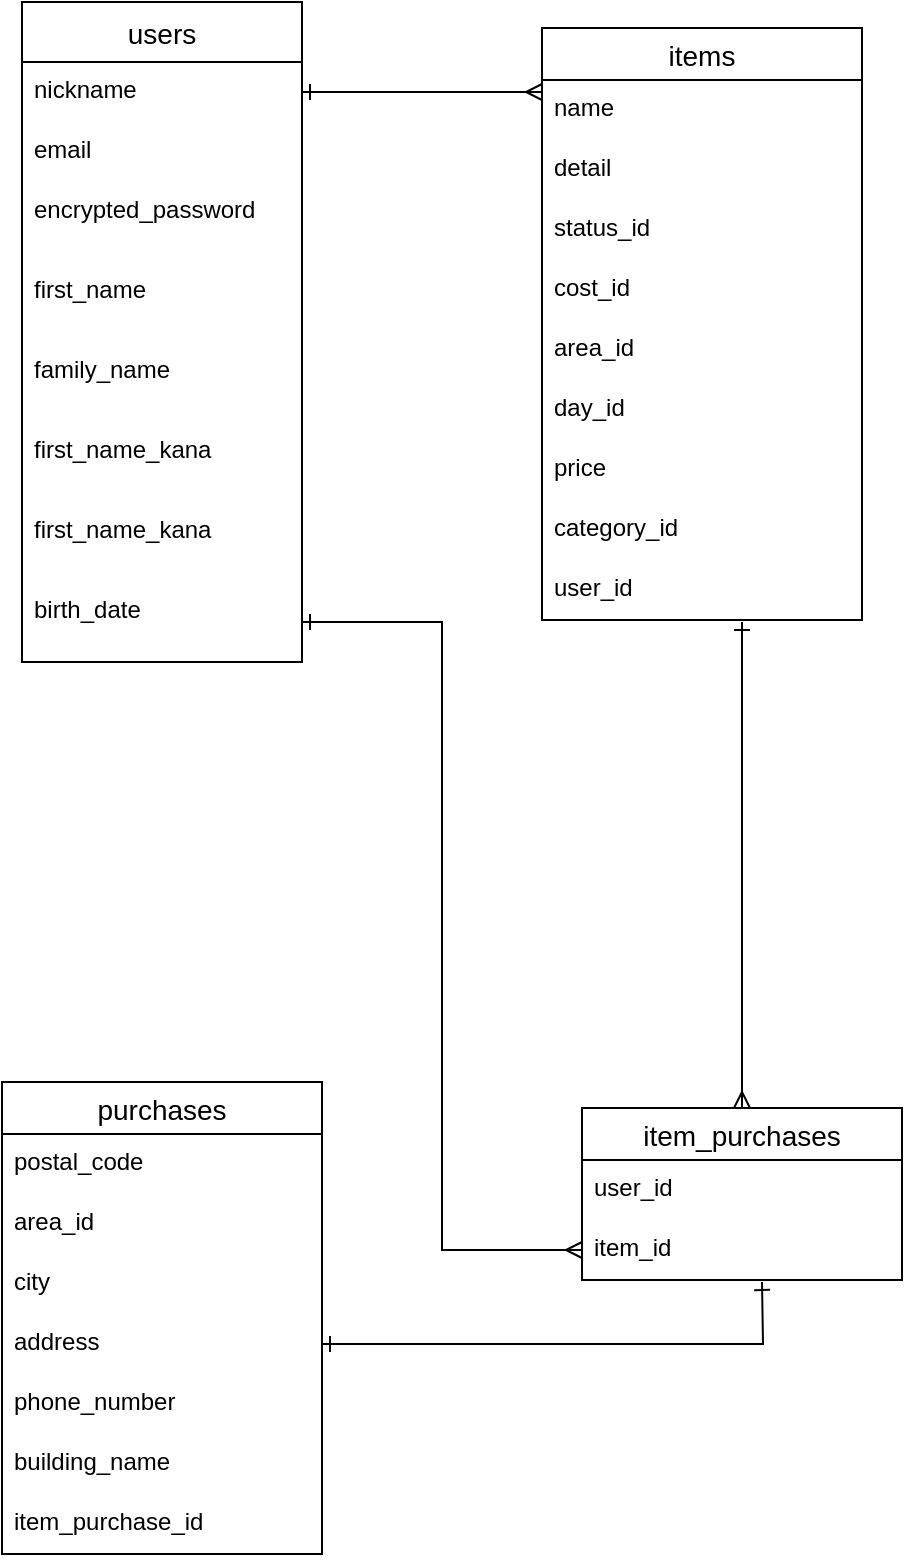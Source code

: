 <mxfile version="13.6.5">
    <diagram id="cyuo2D-ikub7eyAcqxsu" name="ページ1">
        <mxGraphModel dx="658" dy="680" grid="1" gridSize="10" guides="1" tooltips="1" connect="1" arrows="1" fold="1" page="1" pageScale="1" pageWidth="827" pageHeight="1169" math="0" shadow="0">
            <root>
                <mxCell id="0"/>
                <mxCell id="1" parent="0"/>
                <mxCell id="33" style="rounded=0;orthogonalLoop=1;jettySize=auto;html=1;exitX=1;exitY=0.5;exitDx=0;exitDy=0;startArrow=ERone;startFill=0;endArrow=ERmany;endFill=0;" parent="1" source="3" edge="1">
                    <mxGeometry relative="1" as="geometry">
                        <mxPoint x="360" y="85" as="targetPoint"/>
                    </mxGeometry>
                </mxCell>
                <mxCell id="2" value="users" style="swimlane;fontStyle=0;childLayout=stackLayout;horizontal=1;startSize=30;horizontalStack=0;resizeParent=1;resizeParentMax=0;resizeLast=0;collapsible=1;marginBottom=0;align=center;fontSize=14;" parent="1" vertex="1">
                    <mxGeometry x="100" y="40" width="140" height="330" as="geometry">
                        <mxRectangle x="100" y="40" width="50" height="26" as="alternateBounds"/>
                    </mxGeometry>
                </mxCell>
                <mxCell id="3" value="nickname" style="text;strokeColor=none;fillColor=none;spacingLeft=4;spacingRight=4;overflow=hidden;rotatable=0;points=[[0,0.5],[1,0.5]];portConstraint=eastwest;fontSize=12;" parent="2" vertex="1">
                    <mxGeometry y="30" width="140" height="30" as="geometry"/>
                </mxCell>
                <mxCell id="4" value="email" style="text;strokeColor=none;fillColor=none;spacingLeft=4;spacingRight=4;overflow=hidden;rotatable=0;points=[[0,0.5],[1,0.5]];portConstraint=eastwest;fontSize=12;" parent="2" vertex="1">
                    <mxGeometry y="60" width="140" height="30" as="geometry"/>
                </mxCell>
                <mxCell id="5" value="encrypted_password" style="text;strokeColor=none;fillColor=none;spacingLeft=4;spacingRight=4;overflow=hidden;rotatable=0;points=[[0,0.5],[1,0.5]];portConstraint=eastwest;fontSize=12;" parent="2" vertex="1">
                    <mxGeometry y="90" width="140" height="40" as="geometry"/>
                </mxCell>
                <mxCell id="29" value="first_name" style="text;strokeColor=none;fillColor=none;spacingLeft=4;spacingRight=4;overflow=hidden;rotatable=0;points=[[0,0.5],[1,0.5]];portConstraint=eastwest;fontSize=12;" parent="2" vertex="1">
                    <mxGeometry y="130" width="140" height="40" as="geometry"/>
                </mxCell>
                <mxCell id="30" value="family_name" style="text;strokeColor=none;fillColor=none;spacingLeft=4;spacingRight=4;overflow=hidden;rotatable=0;points=[[0,0.5],[1,0.5]];portConstraint=eastwest;fontSize=12;" parent="2" vertex="1">
                    <mxGeometry y="170" width="140" height="40" as="geometry"/>
                </mxCell>
                <mxCell id="65" value="first_name_kana" style="text;strokeColor=none;fillColor=none;spacingLeft=4;spacingRight=4;overflow=hidden;rotatable=0;points=[[0,0.5],[1,0.5]];portConstraint=eastwest;fontSize=12;" parent="2" vertex="1">
                    <mxGeometry y="210" width="140" height="40" as="geometry"/>
                </mxCell>
                <mxCell id="66" value="first_name_kana" style="text;strokeColor=none;fillColor=none;spacingLeft=4;spacingRight=4;overflow=hidden;rotatable=0;points=[[0,0.5],[1,0.5]];portConstraint=eastwest;fontSize=12;" parent="2" vertex="1">
                    <mxGeometry y="250" width="140" height="40" as="geometry"/>
                </mxCell>
                <mxCell id="67" value="birth_date" style="text;strokeColor=none;fillColor=none;spacingLeft=4;spacingRight=4;overflow=hidden;rotatable=0;points=[[0,0.5],[1,0.5]];portConstraint=eastwest;fontSize=12;" parent="2" vertex="1">
                    <mxGeometry y="290" width="140" height="40" as="geometry"/>
                </mxCell>
                <mxCell id="50" value="purchases" style="swimlane;fontStyle=0;childLayout=stackLayout;horizontal=1;startSize=26;horizontalStack=0;resizeParent=1;resizeParentMax=0;resizeLast=0;collapsible=1;marginBottom=0;align=center;fontSize=14;" parent="1" vertex="1">
                    <mxGeometry x="90" y="580" width="160" height="236" as="geometry"/>
                </mxCell>
                <mxCell id="51" value="postal_code" style="text;strokeColor=none;fillColor=none;spacingLeft=4;spacingRight=4;overflow=hidden;rotatable=0;points=[[0,0.5],[1,0.5]];portConstraint=eastwest;fontSize=12;" parent="50" vertex="1">
                    <mxGeometry y="26" width="160" height="30" as="geometry"/>
                </mxCell>
                <mxCell id="52" value="area_id" style="text;strokeColor=none;fillColor=none;spacingLeft=4;spacingRight=4;overflow=hidden;rotatable=0;points=[[0,0.5],[1,0.5]];portConstraint=eastwest;fontSize=12;" parent="50" vertex="1">
                    <mxGeometry y="56" width="160" height="30" as="geometry"/>
                </mxCell>
                <mxCell id="53" value="city" style="text;strokeColor=none;fillColor=none;spacingLeft=4;spacingRight=4;overflow=hidden;rotatable=0;points=[[0,0.5],[1,0.5]];portConstraint=eastwest;fontSize=12;" parent="50" vertex="1">
                    <mxGeometry y="86" width="160" height="30" as="geometry"/>
                </mxCell>
                <mxCell id="54" value="address" style="text;strokeColor=none;fillColor=none;spacingLeft=4;spacingRight=4;overflow=hidden;rotatable=0;points=[[0,0.5],[1,0.5]];portConstraint=eastwest;fontSize=12;" parent="50" vertex="1">
                    <mxGeometry y="116" width="160" height="30" as="geometry"/>
                </mxCell>
                <mxCell id="55" value="phone_number" style="text;strokeColor=none;fillColor=none;spacingLeft=4;spacingRight=4;overflow=hidden;rotatable=0;points=[[0,0.5],[1,0.5]];portConstraint=eastwest;fontSize=12;" parent="50" vertex="1">
                    <mxGeometry y="146" width="160" height="30" as="geometry"/>
                </mxCell>
                <mxCell id="56" value="building_name" style="text;strokeColor=none;fillColor=none;spacingLeft=4;spacingRight=4;overflow=hidden;rotatable=0;points=[[0,0.5],[1,0.5]];portConstraint=eastwest;fontSize=12;" parent="50" vertex="1">
                    <mxGeometry y="176" width="160" height="30" as="geometry"/>
                </mxCell>
                <mxCell id="69" value="item_purchase_id" style="text;strokeColor=none;fillColor=none;spacingLeft=4;spacingRight=4;overflow=hidden;rotatable=0;points=[[0,0.5],[1,0.5]];portConstraint=eastwest;fontSize=12;" parent="50" vertex="1">
                    <mxGeometry y="206" width="160" height="30" as="geometry"/>
                </mxCell>
                <mxCell id="PcwzT1pvwETykqPEjc2I-79" style="edgeStyle=orthogonalEdgeStyle;rounded=0;orthogonalLoop=1;jettySize=auto;html=1;exitX=0.5;exitY=0;exitDx=0;exitDy=0;startArrow=ERmany;startFill=0;endArrow=ERone;endFill=0;" parent="1" source="PcwzT1pvwETykqPEjc2I-75" edge="1">
                    <mxGeometry relative="1" as="geometry">
                        <mxPoint x="460" y="350" as="targetPoint"/>
                    </mxGeometry>
                </mxCell>
                <mxCell id="PcwzT1pvwETykqPEjc2I-75" value="item_purchases" style="swimlane;fontStyle=0;childLayout=stackLayout;horizontal=1;startSize=26;horizontalStack=0;resizeParent=1;resizeParentMax=0;resizeLast=0;collapsible=1;marginBottom=0;align=center;fontSize=14;" parent="1" vertex="1">
                    <mxGeometry x="380" y="593" width="160" height="86" as="geometry"/>
                </mxCell>
                <mxCell id="PcwzT1pvwETykqPEjc2I-76" value="user_id" style="text;strokeColor=none;fillColor=none;spacingLeft=4;spacingRight=4;overflow=hidden;rotatable=0;points=[[0,0.5],[1,0.5]];portConstraint=eastwest;fontSize=12;" parent="PcwzT1pvwETykqPEjc2I-75" vertex="1">
                    <mxGeometry y="26" width="160" height="30" as="geometry"/>
                </mxCell>
                <mxCell id="PcwzT1pvwETykqPEjc2I-77" value="item_id" style="text;strokeColor=none;fillColor=none;spacingLeft=4;spacingRight=4;overflow=hidden;rotatable=0;points=[[0,0.5],[1,0.5]];portConstraint=eastwest;fontSize=12;" parent="PcwzT1pvwETykqPEjc2I-75" vertex="1">
                    <mxGeometry y="56" width="160" height="30" as="geometry"/>
                </mxCell>
                <mxCell id="35" value="items" style="swimlane;fontStyle=0;childLayout=stackLayout;horizontal=1;startSize=26;horizontalStack=0;resizeParent=1;resizeParentMax=0;resizeLast=0;collapsible=1;marginBottom=0;align=center;fontSize=14;" parent="1" vertex="1">
                    <mxGeometry x="360" y="53" width="160" height="296" as="geometry"/>
                </mxCell>
                <mxCell id="36" value="name" style="text;strokeColor=none;fillColor=none;spacingLeft=4;spacingRight=4;overflow=hidden;rotatable=0;points=[[0,0.5],[1,0.5]];portConstraint=eastwest;fontSize=12;" parent="35" vertex="1">
                    <mxGeometry y="26" width="160" height="30" as="geometry"/>
                </mxCell>
                <mxCell id="37" value="detail" style="text;strokeColor=none;fillColor=none;spacingLeft=4;spacingRight=4;overflow=hidden;rotatable=0;points=[[0,0.5],[1,0.5]];portConstraint=eastwest;fontSize=12;" parent="35" vertex="1">
                    <mxGeometry y="56" width="160" height="30" as="geometry"/>
                </mxCell>
                <mxCell id="38" value="status_id" style="text;strokeColor=none;fillColor=none;spacingLeft=4;spacingRight=4;overflow=hidden;rotatable=0;points=[[0,0.5],[1,0.5]];portConstraint=eastwest;fontSize=12;" parent="35" vertex="1">
                    <mxGeometry y="86" width="160" height="30" as="geometry"/>
                </mxCell>
                <mxCell id="39" value="cost_id" style="text;strokeColor=none;fillColor=none;spacingLeft=4;spacingRight=4;overflow=hidden;rotatable=0;points=[[0,0.5],[1,0.5]];portConstraint=eastwest;fontSize=12;" parent="35" vertex="1">
                    <mxGeometry y="116" width="160" height="30" as="geometry"/>
                </mxCell>
                <mxCell id="40" value="area_id" style="text;strokeColor=none;fillColor=none;spacingLeft=4;spacingRight=4;overflow=hidden;rotatable=0;points=[[0,0.5],[1,0.5]];portConstraint=eastwest;fontSize=12;" parent="35" vertex="1">
                    <mxGeometry y="146" width="160" height="30" as="geometry"/>
                </mxCell>
                <mxCell id="41" value="day_id" style="text;strokeColor=none;fillColor=none;spacingLeft=4;spacingRight=4;overflow=hidden;rotatable=0;points=[[0,0.5],[1,0.5]];portConstraint=eastwest;fontSize=12;" parent="35" vertex="1">
                    <mxGeometry y="176" width="160" height="30" as="geometry"/>
                </mxCell>
                <mxCell id="42" value="price" style="text;strokeColor=none;fillColor=none;spacingLeft=4;spacingRight=4;overflow=hidden;rotatable=0;points=[[0,0.5],[1,0.5]];portConstraint=eastwest;fontSize=12;" parent="35" vertex="1">
                    <mxGeometry y="206" width="160" height="30" as="geometry"/>
                </mxCell>
                <mxCell id="PcwzT1pvwETykqPEjc2I-74" value="category_id" style="text;strokeColor=none;fillColor=none;spacingLeft=4;spacingRight=4;overflow=hidden;rotatable=0;points=[[0,0.5],[1,0.5]];portConstraint=eastwest;fontSize=12;" parent="35" vertex="1">
                    <mxGeometry y="236" width="160" height="30" as="geometry"/>
                </mxCell>
                <mxCell id="43" value="user_id" style="text;strokeColor=none;fillColor=none;spacingLeft=4;spacingRight=4;overflow=hidden;rotatable=0;points=[[0,0.5],[1,0.5]];portConstraint=eastwest;fontSize=12;" parent="35" vertex="1">
                    <mxGeometry y="266" width="160" height="30" as="geometry"/>
                </mxCell>
                <mxCell id="PcwzT1pvwETykqPEjc2I-80" style="edgeStyle=orthogonalEdgeStyle;rounded=0;orthogonalLoop=1;jettySize=auto;html=1;exitX=1;exitY=0.5;exitDx=0;exitDy=0;entryX=0;entryY=0.5;entryDx=0;entryDy=0;startArrow=ERone;startFill=0;endArrow=ERmany;endFill=0;" parent="1" source="67" target="PcwzT1pvwETykqPEjc2I-77" edge="1">
                    <mxGeometry relative="1" as="geometry"/>
                </mxCell>
                <mxCell id="PcwzT1pvwETykqPEjc2I-82" style="edgeStyle=orthogonalEdgeStyle;rounded=0;orthogonalLoop=1;jettySize=auto;html=1;exitX=1;exitY=0.5;exitDx=0;exitDy=0;startArrow=ERone;startFill=0;endArrow=ERone;endFill=0;" parent="1" source="54" edge="1">
                    <mxGeometry relative="1" as="geometry">
                        <mxPoint x="470" y="680" as="targetPoint"/>
                    </mxGeometry>
                </mxCell>
            </root>
        </mxGraphModel>
    </diagram>
</mxfile>